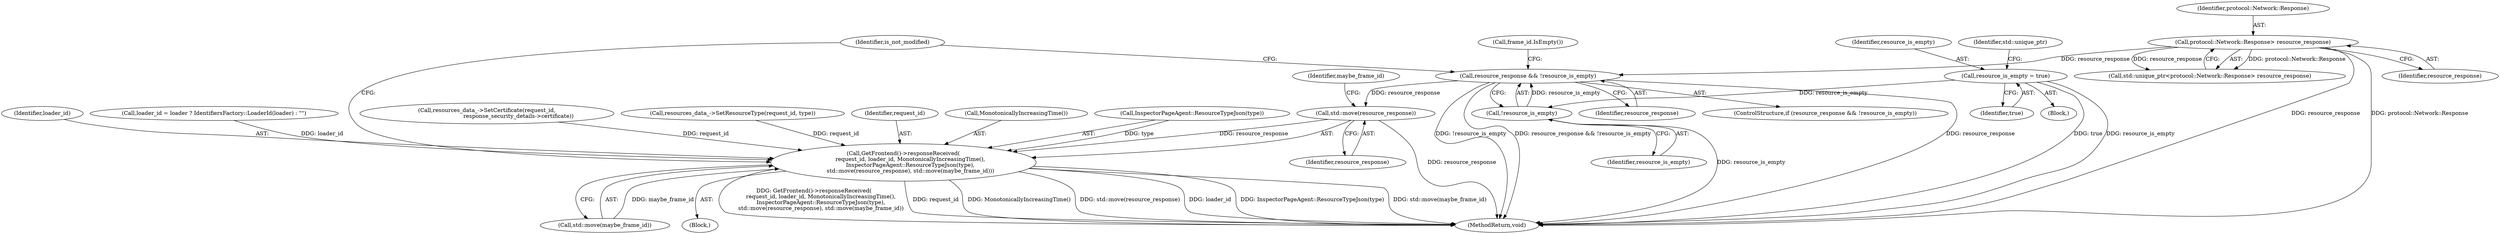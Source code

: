 digraph "0_Chrome_1c40f9042ae2d6ee7483d72998aabb5e73b2ff60_0@API" {
"1000245" [label="(Call,std::move(resource_response))"];
"1000227" [label="(Call,resource_response && !resource_is_empty)"];
"1000124" [label="(Call,protocol::Network::Response> resource_response)"];
"1000229" [label="(Call,!resource_is_empty)"];
"1000118" [label="(Call,resource_is_empty = true)"];
"1000239" [label="(Call,GetFrontend()->responseReceived(\n        request_id, loader_id, MonotonicallyIncreasingTime(),\n        InspectorPageAgent::ResourceTypeJson(type),\n        std::move(resource_response), std::move(maybe_frame_id)))"];
"1000247" [label="(Call,std::move(maybe_frame_id))"];
"1000126" [label="(Identifier,resource_response)"];
"1000246" [label="(Identifier,resource_response)"];
"1000118" [label="(Call,resource_is_empty = true)"];
"1000230" [label="(Identifier,resource_is_empty)"];
"1000125" [label="(Identifier,protocol::Network::Response)"];
"1000119" [label="(Identifier,resource_is_empty)"];
"1000221" [label="(Call,resources_data_->SetCertificate(request_id,\n                                    response_security_details->certificate))"];
"1000229" [label="(Call,!resource_is_empty)"];
"1000120" [label="(Identifier,true)"];
"1000123" [label="(Identifier,std::unique_ptr)"];
"1000248" [label="(Identifier,maybe_frame_id)"];
"1000228" [label="(Identifier,resource_response)"];
"1000226" [label="(ControlStructure,if (resource_response && !resource_is_empty))"];
"1000205" [label="(Call,resources_data_->SetResourceType(request_id, type))"];
"1000235" [label="(Call,frame_id.IsEmpty())"];
"1000245" [label="(Call,std::move(resource_response))"];
"1000260" [label="(MethodReturn,void)"];
"1000240" [label="(Identifier,request_id)"];
"1000124" [label="(Call,protocol::Network::Response> resource_response)"];
"1000242" [label="(Call,MonotonicallyIncreasingTime())"];
"1000243" [label="(Call,InspectorPageAgent::ResourceTypeJson(type))"];
"1000105" [label="(Block,)"];
"1000122" [label="(Call,std::unique_ptr<protocol::Network::Response> resource_response)"];
"1000227" [label="(Call,resource_response && !resource_is_empty)"];
"1000241" [label="(Identifier,loader_id)"];
"1000231" [label="(Block,)"];
"1000239" [label="(Call,GetFrontend()->responseReceived(\n        request_id, loader_id, MonotonicallyIncreasingTime(),\n        InspectorPageAgent::ResourceTypeJson(type),\n        std::move(resource_response), std::move(maybe_frame_id)))"];
"1000194" [label="(Call,loader_id = loader ? IdentifiersFactory::LoaderId(loader) : \"\")"];
"1000251" [label="(Identifier,is_not_modified)"];
"1000245" -> "1000239"  [label="AST: "];
"1000245" -> "1000246"  [label="CFG: "];
"1000246" -> "1000245"  [label="AST: "];
"1000248" -> "1000245"  [label="CFG: "];
"1000245" -> "1000260"  [label="DDG: resource_response"];
"1000245" -> "1000239"  [label="DDG: resource_response"];
"1000227" -> "1000245"  [label="DDG: resource_response"];
"1000227" -> "1000226"  [label="AST: "];
"1000227" -> "1000228"  [label="CFG: "];
"1000227" -> "1000229"  [label="CFG: "];
"1000228" -> "1000227"  [label="AST: "];
"1000229" -> "1000227"  [label="AST: "];
"1000235" -> "1000227"  [label="CFG: "];
"1000251" -> "1000227"  [label="CFG: "];
"1000227" -> "1000260"  [label="DDG: resource_response && !resource_is_empty"];
"1000227" -> "1000260"  [label="DDG: resource_response"];
"1000227" -> "1000260"  [label="DDG: !resource_is_empty"];
"1000124" -> "1000227"  [label="DDG: resource_response"];
"1000229" -> "1000227"  [label="DDG: resource_is_empty"];
"1000124" -> "1000122"  [label="AST: "];
"1000124" -> "1000126"  [label="CFG: "];
"1000125" -> "1000124"  [label="AST: "];
"1000126" -> "1000124"  [label="AST: "];
"1000122" -> "1000124"  [label="CFG: "];
"1000124" -> "1000260"  [label="DDG: resource_response"];
"1000124" -> "1000260"  [label="DDG: protocol::Network::Response"];
"1000124" -> "1000122"  [label="DDG: protocol::Network::Response"];
"1000124" -> "1000122"  [label="DDG: resource_response"];
"1000229" -> "1000230"  [label="CFG: "];
"1000230" -> "1000229"  [label="AST: "];
"1000229" -> "1000260"  [label="DDG: resource_is_empty"];
"1000118" -> "1000229"  [label="DDG: resource_is_empty"];
"1000118" -> "1000105"  [label="AST: "];
"1000118" -> "1000120"  [label="CFG: "];
"1000119" -> "1000118"  [label="AST: "];
"1000120" -> "1000118"  [label="AST: "];
"1000123" -> "1000118"  [label="CFG: "];
"1000118" -> "1000260"  [label="DDG: true"];
"1000118" -> "1000260"  [label="DDG: resource_is_empty"];
"1000239" -> "1000231"  [label="AST: "];
"1000239" -> "1000247"  [label="CFG: "];
"1000240" -> "1000239"  [label="AST: "];
"1000241" -> "1000239"  [label="AST: "];
"1000242" -> "1000239"  [label="AST: "];
"1000243" -> "1000239"  [label="AST: "];
"1000247" -> "1000239"  [label="AST: "];
"1000251" -> "1000239"  [label="CFG: "];
"1000239" -> "1000260"  [label="DDG: GetFrontend()->responseReceived(\n        request_id, loader_id, MonotonicallyIncreasingTime(),\n        InspectorPageAgent::ResourceTypeJson(type),\n        std::move(resource_response), std::move(maybe_frame_id))"];
"1000239" -> "1000260"  [label="DDG: request_id"];
"1000239" -> "1000260"  [label="DDG: MonotonicallyIncreasingTime()"];
"1000239" -> "1000260"  [label="DDG: std::move(resource_response)"];
"1000239" -> "1000260"  [label="DDG: loader_id"];
"1000239" -> "1000260"  [label="DDG: InspectorPageAgent::ResourceTypeJson(type)"];
"1000239" -> "1000260"  [label="DDG: std::move(maybe_frame_id)"];
"1000205" -> "1000239"  [label="DDG: request_id"];
"1000221" -> "1000239"  [label="DDG: request_id"];
"1000194" -> "1000239"  [label="DDG: loader_id"];
"1000243" -> "1000239"  [label="DDG: type"];
"1000247" -> "1000239"  [label="DDG: maybe_frame_id"];
}
